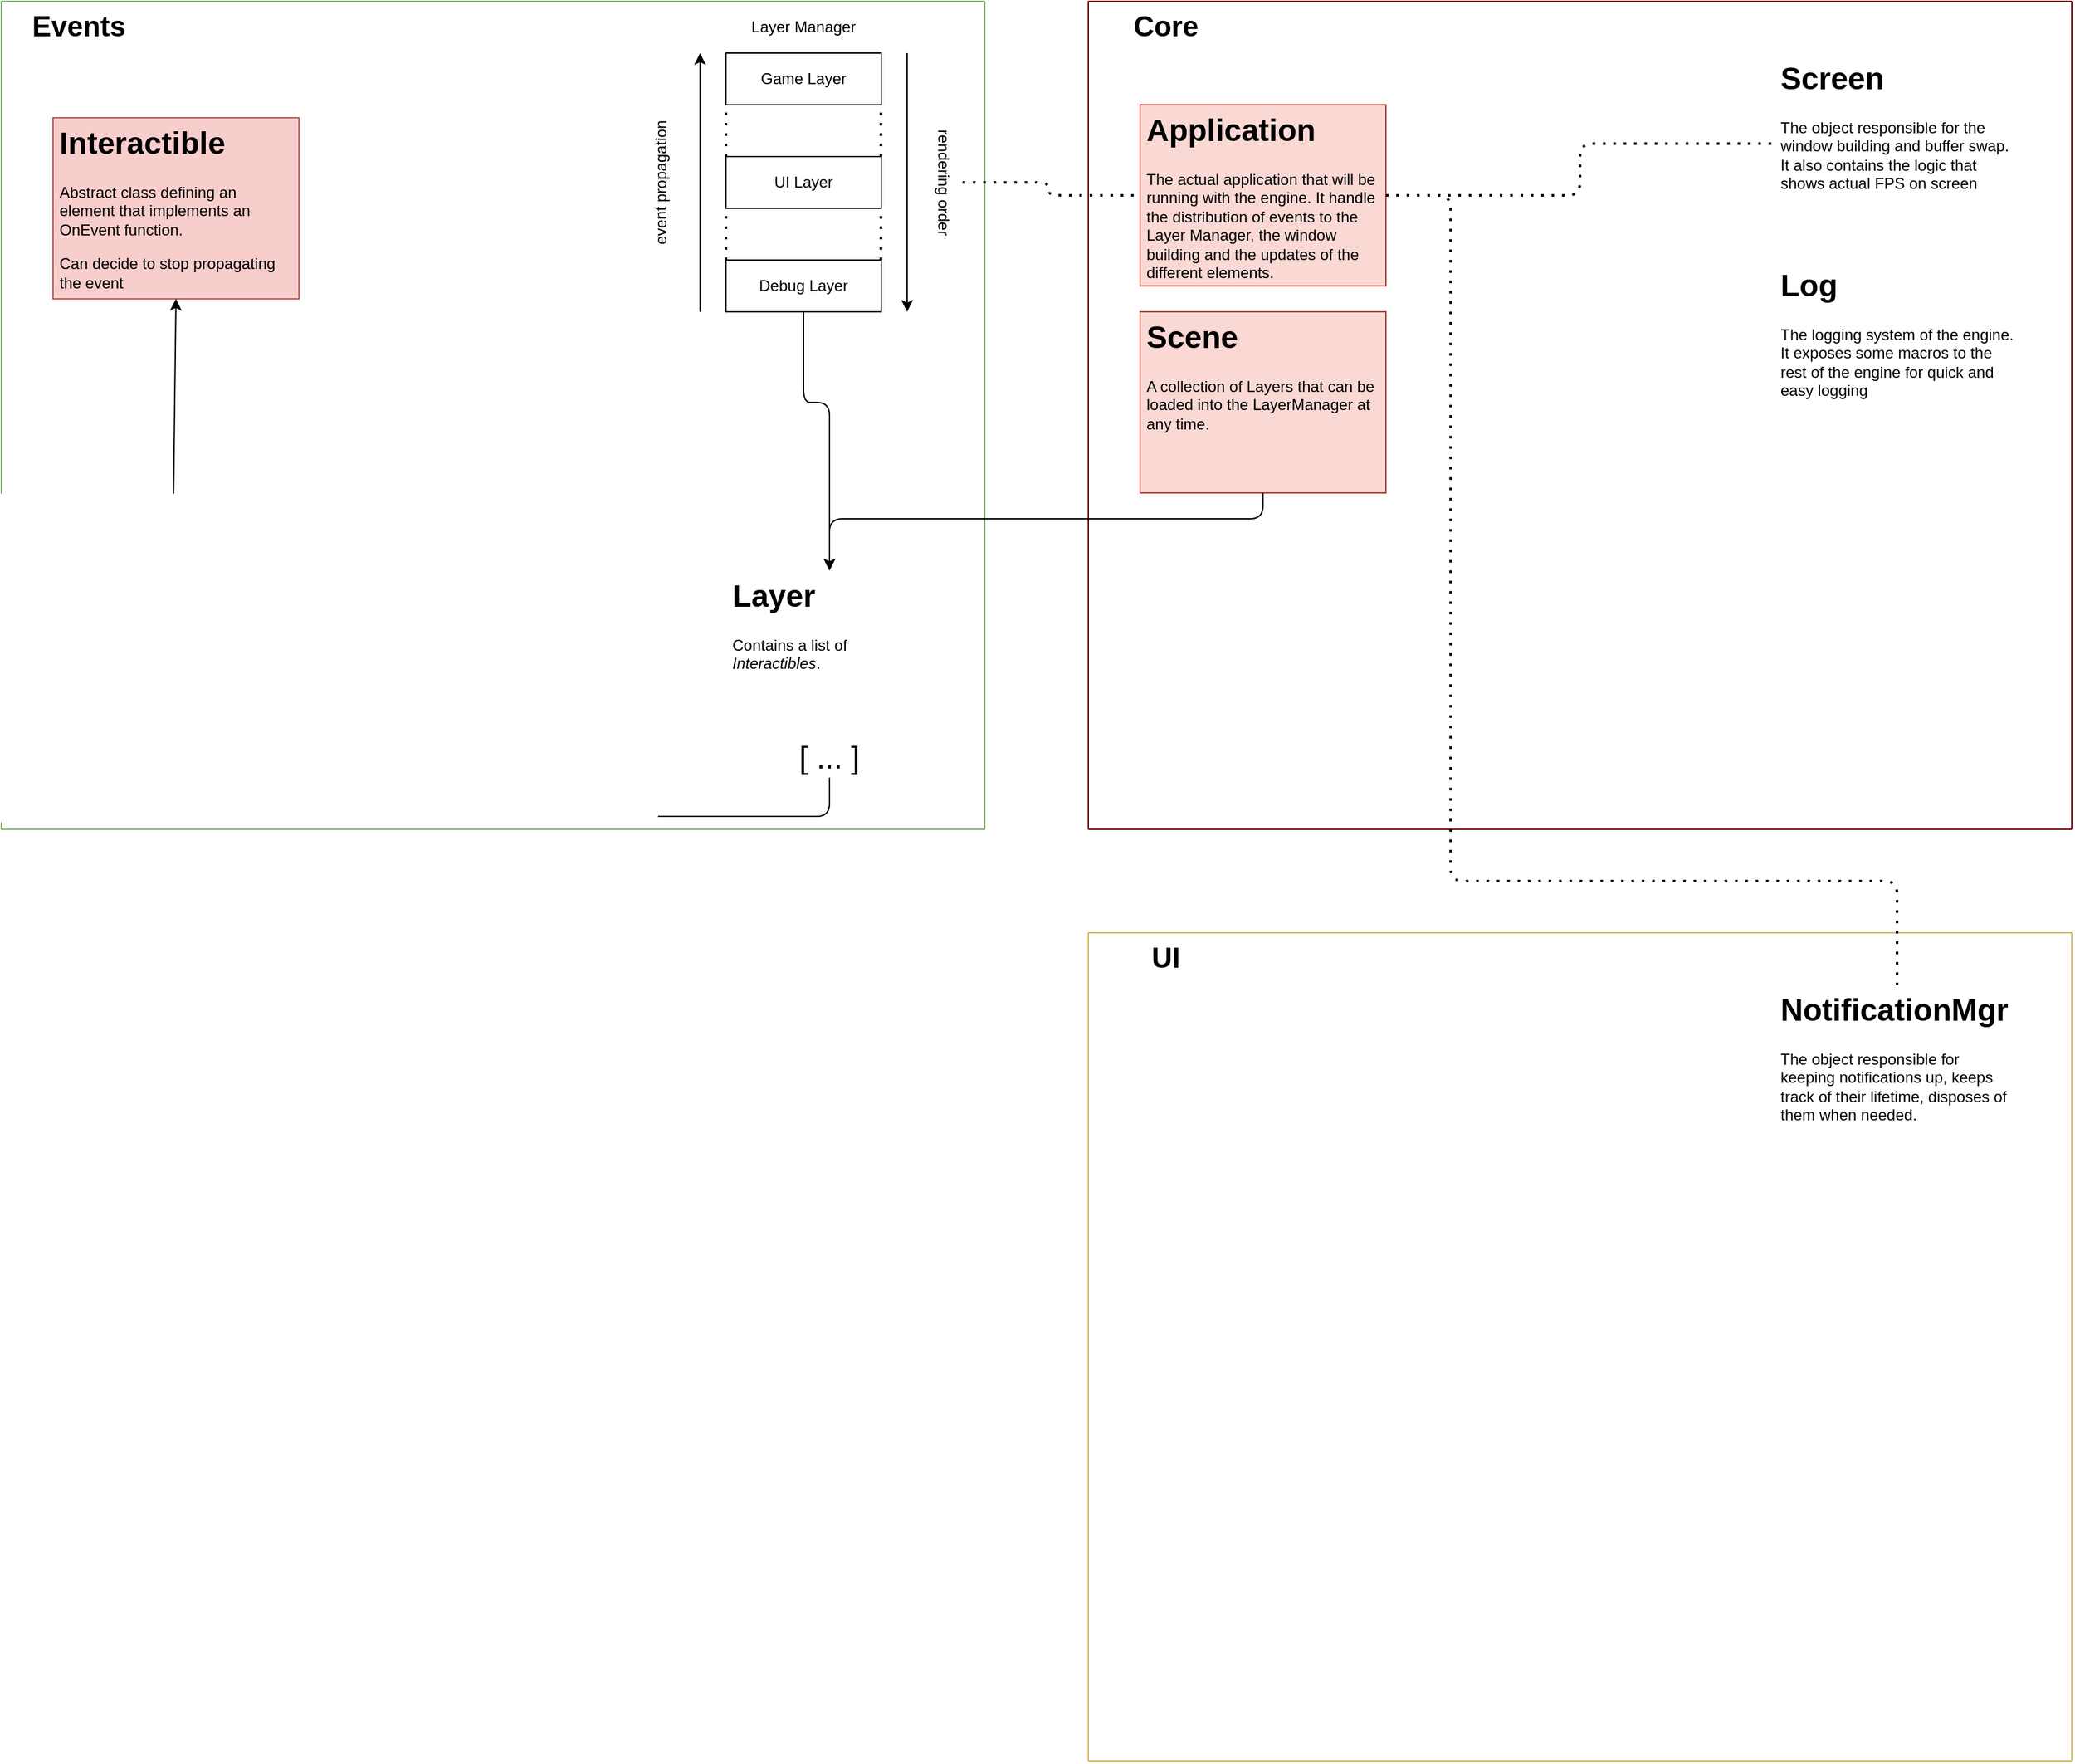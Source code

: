 <mxfile>
    <diagram id="oCXH3nJ-eZckfUGknbHF" name="Page-1">
        <mxGraphModel dx="3785" dy="1433" grid="1" gridSize="10" guides="1" tooltips="1" connect="1" arrows="1" fold="1" page="1" pageScale="1" pageWidth="827" pageHeight="1169" math="0" shadow="0">
            <root>
                <mxCell id="0"/>
                <mxCell id="1" parent="0"/>
                <mxCell id="4X3ufOIpFx9D85pOfZO6-1" value="&lt;div&gt;Layer Manager&lt;br&gt;&lt;/div&gt;" style="text;html=1;strokeColor=none;fillColor=none;align=center;verticalAlign=middle;whiteSpace=wrap;rounded=0;" parent="1" vertex="1">
                    <mxGeometry x="40" y="160" width="120" height="40" as="geometry"/>
                </mxCell>
                <mxCell id="4X3ufOIpFx9D85pOfZO6-2" value="Game Layer" style="rounded=0;whiteSpace=wrap;html=1;" parent="1" vertex="1">
                    <mxGeometry x="40" y="200" width="120" height="40" as="geometry"/>
                </mxCell>
                <mxCell id="4X3ufOIpFx9D85pOfZO6-3" value="UI Layer" style="rounded=0;whiteSpace=wrap;html=1;" parent="1" vertex="1">
                    <mxGeometry x="40" y="280" width="120" height="40" as="geometry"/>
                </mxCell>
                <mxCell id="4X3ufOIpFx9D85pOfZO6-4" value="Debug Layer" style="rounded=0;whiteSpace=wrap;html=1;" parent="1" vertex="1">
                    <mxGeometry x="40" y="360" width="120" height="40" as="geometry"/>
                </mxCell>
                <mxCell id="4X3ufOIpFx9D85pOfZO6-5" value="" style="endArrow=none;dashed=1;html=1;dashPattern=1 3;strokeWidth=2;rounded=0;entryX=0;entryY=1;entryDx=0;entryDy=0;exitX=0;exitY=0;exitDx=0;exitDy=0;" parent="1" source="4X3ufOIpFx9D85pOfZO6-4" target="4X3ufOIpFx9D85pOfZO6-3" edge="1">
                    <mxGeometry width="50" height="50" relative="1" as="geometry">
                        <mxPoint y="370" as="sourcePoint"/>
                        <mxPoint x="50" y="320" as="targetPoint"/>
                    </mxGeometry>
                </mxCell>
                <mxCell id="4X3ufOIpFx9D85pOfZO6-6" value="" style="endArrow=none;dashed=1;html=1;dashPattern=1 3;strokeWidth=2;rounded=0;entryX=0;entryY=1;entryDx=0;entryDy=0;exitX=0;exitY=0;exitDx=0;exitDy=0;" parent="1" edge="1">
                    <mxGeometry width="50" height="50" relative="1" as="geometry">
                        <mxPoint x="159.77" y="360" as="sourcePoint"/>
                        <mxPoint x="159.77" y="320" as="targetPoint"/>
                    </mxGeometry>
                </mxCell>
                <mxCell id="4X3ufOIpFx9D85pOfZO6-7" value="" style="endArrow=none;dashed=1;html=1;dashPattern=1 3;strokeWidth=2;rounded=0;entryX=0;entryY=1;entryDx=0;entryDy=0;exitX=0;exitY=0;exitDx=0;exitDy=0;" parent="1" edge="1">
                    <mxGeometry width="50" height="50" relative="1" as="geometry">
                        <mxPoint x="40.0" y="280" as="sourcePoint"/>
                        <mxPoint x="40" y="240" as="targetPoint"/>
                    </mxGeometry>
                </mxCell>
                <mxCell id="4X3ufOIpFx9D85pOfZO6-8" value="" style="endArrow=none;dashed=1;html=1;dashPattern=1 3;strokeWidth=2;rounded=0;entryX=0;entryY=1;entryDx=0;entryDy=0;exitX=0;exitY=0;exitDx=0;exitDy=0;" parent="1" edge="1">
                    <mxGeometry width="50" height="50" relative="1" as="geometry">
                        <mxPoint x="159.77" y="280" as="sourcePoint"/>
                        <mxPoint x="159.77" y="240" as="targetPoint"/>
                    </mxGeometry>
                </mxCell>
                <mxCell id="4X3ufOIpFx9D85pOfZO6-9" value="" style="endArrow=classic;html=1;rounded=0;" parent="1" edge="1">
                    <mxGeometry width="50" height="50" relative="1" as="geometry">
                        <mxPoint x="20" y="400" as="sourcePoint"/>
                        <mxPoint x="20" y="200" as="targetPoint"/>
                    </mxGeometry>
                </mxCell>
                <mxCell id="4X3ufOIpFx9D85pOfZO6-10" value="" style="endArrow=none;html=1;rounded=0;startArrow=classic;startFill=1;endFill=0;" parent="1" edge="1">
                    <mxGeometry width="50" height="50" relative="1" as="geometry">
                        <mxPoint x="180" y="400" as="sourcePoint"/>
                        <mxPoint x="180" y="200" as="targetPoint"/>
                    </mxGeometry>
                </mxCell>
                <mxCell id="4X3ufOIpFx9D85pOfZO6-12" value="rendering order" style="text;html=1;strokeColor=none;fillColor=none;align=center;verticalAlign=middle;whiteSpace=wrap;rounded=0;rotation=90;" parent="1" vertex="1">
                    <mxGeometry x="107.81" y="285.01" width="200" height="30" as="geometry"/>
                </mxCell>
                <mxCell id="4X3ufOIpFx9D85pOfZO6-13" value="&lt;div&gt;event propagation&lt;/div&gt;" style="text;html=1;strokeColor=none;fillColor=none;align=center;verticalAlign=middle;whiteSpace=wrap;rounded=0;rotation=-90;" parent="1" vertex="1">
                    <mxGeometry x="-110" y="285.01" width="200" height="30" as="geometry"/>
                </mxCell>
                <mxCell id="4X3ufOIpFx9D85pOfZO6-16" value="" style="endArrow=none;html=1;endFill=0;startArrow=classic;startFill=1;exitX=0.5;exitY=0;exitDx=0;exitDy=0;rounded=1;" parent="1" source="4X3ufOIpFx9D85pOfZO6-20" edge="1">
                    <mxGeometry width="50" height="50" relative="1" as="geometry">
                        <mxPoint x="-80" y="580" as="sourcePoint"/>
                        <mxPoint x="100" y="400" as="targetPoint"/>
                        <Array as="points">
                            <mxPoint x="120" y="470"/>
                            <mxPoint x="100" y="470"/>
                        </Array>
                    </mxGeometry>
                </mxCell>
                <mxCell id="4X3ufOIpFx9D85pOfZO6-20" value="&lt;h1&gt;Layer&lt;/h1&gt;&lt;p&gt;Contains a list of &lt;i&gt;Interactibles&lt;/i&gt;.&lt;br&gt;&lt;/p&gt;" style="text;html=1;strokeColor=none;fillColor=none;spacing=5;spacingTop=-20;whiteSpace=wrap;overflow=hidden;rounded=0;" parent="1" vertex="1">
                    <mxGeometry x="40" y="600" width="160" height="130" as="geometry"/>
                </mxCell>
                <mxCell id="4X3ufOIpFx9D85pOfZO6-23" value="" style="endArrow=none;html=1;rounded=0;fillColor=#d5e8d4;strokeColor=#82b366;" parent="1" edge="1">
                    <mxGeometry width="50" height="50" relative="1" as="geometry">
                        <mxPoint x="-520" y="160" as="sourcePoint"/>
                        <mxPoint x="240" y="160" as="targetPoint"/>
                    </mxGeometry>
                </mxCell>
                <mxCell id="4X3ufOIpFx9D85pOfZO6-24" value="" style="endArrow=none;html=1;rounded=0;fillColor=#d5e8d4;strokeColor=#82b366;" parent="1" edge="1">
                    <mxGeometry width="50" height="50" relative="1" as="geometry">
                        <mxPoint x="-520" y="800" as="sourcePoint"/>
                        <mxPoint x="240" y="800" as="targetPoint"/>
                    </mxGeometry>
                </mxCell>
                <mxCell id="4X3ufOIpFx9D85pOfZO6-25" value="" style="endArrow=none;html=1;rounded=0;fillColor=#d5e8d4;strokeColor=#82b366;" parent="1" edge="1">
                    <mxGeometry width="50" height="50" relative="1" as="geometry">
                        <mxPoint x="-520" y="800" as="sourcePoint"/>
                        <mxPoint x="-520" y="160" as="targetPoint"/>
                    </mxGeometry>
                </mxCell>
                <mxCell id="4X3ufOIpFx9D85pOfZO6-26" value="" style="endArrow=none;html=1;rounded=0;fillColor=#d5e8d4;strokeColor=#82b366;" parent="1" edge="1">
                    <mxGeometry width="50" height="50" relative="1" as="geometry">
                        <mxPoint x="240" y="800" as="sourcePoint"/>
                        <mxPoint x="240" y="160" as="targetPoint"/>
                    </mxGeometry>
                </mxCell>
                <mxCell id="4X3ufOIpFx9D85pOfZO6-27" value="Events" style="text;html=1;strokeColor=none;fillColor=none;align=center;verticalAlign=middle;whiteSpace=wrap;rounded=0;fontSize=22;fontStyle=1" parent="1" vertex="1">
                    <mxGeometry x="-520" y="160" width="120" height="40" as="geometry"/>
                </mxCell>
                <mxCell id="2" value="" style="endArrow=none;html=1;rounded=0;fillColor=#a20025;strokeColor=#6F0000;" parent="1" edge="1">
                    <mxGeometry width="50" height="50" relative="1" as="geometry">
                        <mxPoint x="320" y="800" as="sourcePoint"/>
                        <mxPoint x="1080" y="800" as="targetPoint"/>
                    </mxGeometry>
                </mxCell>
                <mxCell id="3" value="" style="endArrow=none;html=1;rounded=0;fillColor=#a20025;strokeColor=#6F0000;" parent="1" edge="1">
                    <mxGeometry width="50" height="50" relative="1" as="geometry">
                        <mxPoint x="320" y="160" as="sourcePoint"/>
                        <mxPoint x="1080.0" y="160" as="targetPoint"/>
                    </mxGeometry>
                </mxCell>
                <mxCell id="4" value="" style="endArrow=none;html=1;rounded=0;fillColor=#a20025;strokeColor=#6F0000;" parent="1" edge="1">
                    <mxGeometry width="50" height="50" relative="1" as="geometry">
                        <mxPoint x="320" y="160" as="sourcePoint"/>
                        <mxPoint x="320" y="800" as="targetPoint"/>
                    </mxGeometry>
                </mxCell>
                <mxCell id="5" value="" style="endArrow=none;html=1;rounded=0;fillColor=#a20025;strokeColor=#6F0000;" parent="1" edge="1">
                    <mxGeometry width="50" height="50" relative="1" as="geometry">
                        <mxPoint x="1080" y="160" as="sourcePoint"/>
                        <mxPoint x="1080" y="800" as="targetPoint"/>
                    </mxGeometry>
                </mxCell>
                <mxCell id="7" value="Core" style="text;html=1;strokeColor=none;fillColor=none;align=center;verticalAlign=middle;whiteSpace=wrap;rounded=0;fontSize=22;fontStyle=1" parent="1" vertex="1">
                    <mxGeometry x="320" y="160" width="120" height="40" as="geometry"/>
                </mxCell>
                <mxCell id="9" value="&lt;h1 style=&quot;&quot;&gt;&lt;font style=&quot;font-size: 24px;&quot;&gt;Interactible&lt;/font&gt;&lt;/h1&gt;&lt;p style=&quot;font-size: 12px;&quot;&gt;Abstract class defining an element that implements an OnEvent function.&lt;/p&gt;&lt;p style=&quot;font-size: 12px;&quot;&gt;Can decide to stop propagating the event&lt;/p&gt;" style="text;html=1;strokeColor=#b85450;fillColor=#f8cecc;spacing=5;spacingTop=-20;whiteSpace=wrap;overflow=hidden;rounded=0;fontSize=12;" parent="1" vertex="1">
                    <mxGeometry x="-480" y="250" width="190" height="140" as="geometry"/>
                </mxCell>
                <mxCell id="12" style="edgeStyle=none;html=1;exitX=0.5;exitY=1;exitDx=0;exitDy=0;fontSize=24;" parent="1" source="11" edge="1">
                    <mxGeometry relative="1" as="geometry">
                        <mxPoint x="-385" y="390" as="targetPoint"/>
                        <Array as="points">
                            <mxPoint x="120" y="790"/>
                            <mxPoint x="-390" y="790"/>
                        </Array>
                    </mxGeometry>
                </mxCell>
                <mxCell id="11" value="[ ... ]" style="text;html=1;strokeColor=none;fillColor=none;align=center;verticalAlign=middle;whiteSpace=wrap;rounded=0;fontSize=24;" parent="1" vertex="1">
                    <mxGeometry x="40" y="730" width="160" height="30" as="geometry"/>
                </mxCell>
                <mxCell id="75" value="" style="endArrow=none;html=1;rounded=0;fillColor=#fff2cc;strokeColor=#d6b656;" parent="1" edge="1">
                    <mxGeometry width="50" height="50" relative="1" as="geometry">
                        <mxPoint x="320" y="880" as="sourcePoint"/>
                        <mxPoint x="1080" y="880" as="targetPoint"/>
                    </mxGeometry>
                </mxCell>
                <mxCell id="76" value="" style="endArrow=none;html=1;rounded=0;fillColor=#fff2cc;strokeColor=#d6b656;" parent="1" edge="1">
                    <mxGeometry width="50" height="50" relative="1" as="geometry">
                        <mxPoint x="320" y="1520" as="sourcePoint"/>
                        <mxPoint x="1080" y="1520" as="targetPoint"/>
                    </mxGeometry>
                </mxCell>
                <mxCell id="77" value="" style="endArrow=none;html=1;rounded=0;fillColor=#fff2cc;strokeColor=#d6b656;" parent="1" edge="1">
                    <mxGeometry width="50" height="50" relative="1" as="geometry">
                        <mxPoint x="320" y="1520" as="sourcePoint"/>
                        <mxPoint x="320" y="880" as="targetPoint"/>
                    </mxGeometry>
                </mxCell>
                <mxCell id="78" value="" style="endArrow=none;html=1;rounded=0;fillColor=#fff2cc;strokeColor=#d6b656;" parent="1" edge="1">
                    <mxGeometry width="50" height="50" relative="1" as="geometry">
                        <mxPoint x="1080" y="1520" as="sourcePoint"/>
                        <mxPoint x="1080" y="880" as="targetPoint"/>
                    </mxGeometry>
                </mxCell>
                <mxCell id="79" value="UI" style="text;html=1;strokeColor=none;fillColor=none;align=center;verticalAlign=middle;whiteSpace=wrap;rounded=0;fontSize=22;fontStyle=1" parent="1" vertex="1">
                    <mxGeometry x="320" y="880" width="120" height="40" as="geometry"/>
                </mxCell>
                <mxCell id="85" value="&lt;h1 style=&quot;&quot;&gt;&lt;font style=&quot;font-size: 24px;&quot;&gt;Application&lt;/font&gt;&lt;/h1&gt;&lt;p style=&quot;font-size: 12px;&quot;&gt;The actual application that will be running with the engine. It handle the distribution of events to the Layer Manager, the window building and the updates of the different elements.&lt;/p&gt;" style="text;html=1;strokeColor=#ae4132;fillColor=#fad9d5;spacing=5;spacingTop=-20;whiteSpace=wrap;overflow=hidden;rounded=0;fontSize=12;" parent="1" vertex="1">
                    <mxGeometry x="360" y="240" width="190" height="140" as="geometry"/>
                </mxCell>
                <mxCell id="86" value="&lt;h1 style=&quot;&quot;&gt;&lt;font style=&quot;font-size: 24px;&quot;&gt;Screen&lt;/font&gt;&lt;/h1&gt;&lt;p style=&quot;font-size: 12px;&quot;&gt;The object responsible for the window building and buffer swap. It also contains the logic that shows actual FPS on screen&lt;/p&gt;" style="text;html=1;strokeColor=none;fillColor=none;spacing=5;spacingTop=-20;whiteSpace=wrap;overflow=hidden;rounded=0;fontSize=12;" parent="1" vertex="1">
                    <mxGeometry x="850" y="200" width="190" height="140" as="geometry"/>
                </mxCell>
                <mxCell id="87" value="&lt;h1 style=&quot;&quot;&gt;&lt;font style=&quot;font-size: 24px;&quot;&gt;Log&lt;/font&gt;&lt;/h1&gt;&lt;p style=&quot;font-size: 12px;&quot;&gt;The logging system of the engine. It exposes some macros to the rest of the engine for quick and easy logging&lt;/p&gt;" style="text;html=1;strokeColor=none;fillColor=none;spacing=5;spacingTop=-20;whiteSpace=wrap;overflow=hidden;rounded=0;fontSize=12;" parent="1" vertex="1">
                    <mxGeometry x="850" y="360" width="190" height="140" as="geometry"/>
                </mxCell>
                <mxCell id="88" value="&lt;h1 style=&quot;&quot;&gt;Scene&lt;/h1&gt;&lt;p style=&quot;font-size: 12px;&quot;&gt;A collection of Layers that can be loaded into the LayerManager at any time.&lt;/p&gt;" style="text;html=1;strokeColor=#ae4132;fillColor=#fad9d5;spacing=5;spacingTop=-20;whiteSpace=wrap;overflow=hidden;rounded=0;fontSize=12;" parent="1" vertex="1">
                    <mxGeometry x="360" y="400" width="190" height="140" as="geometry"/>
                </mxCell>
                <mxCell id="93" value="" style="endArrow=classic;html=1;entryX=0.5;entryY=0;entryDx=0;entryDy=0;exitX=0.5;exitY=1;exitDx=0;exitDy=0;" parent="1" source="88" target="4X3ufOIpFx9D85pOfZO6-20" edge="1">
                    <mxGeometry width="50" height="50" relative="1" as="geometry">
                        <mxPoint x="-330" as="sourcePoint"/>
                        <mxPoint x="-280" y="-50" as="targetPoint"/>
                        <Array as="points">
                            <mxPoint x="455" y="560"/>
                            <mxPoint x="120" y="560"/>
                        </Array>
                    </mxGeometry>
                </mxCell>
                <mxCell id="94" value="&lt;h1 style=&quot;&quot;&gt;&lt;font style=&quot;font-size: 24px;&quot;&gt;NotificationMgr&lt;/font&gt;&lt;/h1&gt;&lt;p style=&quot;font-size: 12px;&quot;&gt;The object responsible for keeping notifications up, keeps track of their lifetime, disposes of them when needed.&lt;/p&gt;" style="text;html=1;strokeColor=none;fillColor=none;spacing=5;spacingTop=-20;whiteSpace=wrap;overflow=hidden;rounded=0;fontSize=12;" parent="1" vertex="1">
                    <mxGeometry x="850" y="920" width="190" height="140" as="geometry"/>
                </mxCell>
                <mxCell id="95" value="" style="endArrow=none;dashed=1;html=1;dashPattern=1 3;strokeWidth=2;entryX=0;entryY=0.5;entryDx=0;entryDy=0;exitX=1;exitY=0.5;exitDx=0;exitDy=0;" edge="1" parent="1" source="85" target="86">
                    <mxGeometry width="50" height="50" relative="1" as="geometry">
                        <mxPoint x="720" y="290" as="sourcePoint"/>
                        <mxPoint x="770" y="240" as="targetPoint"/>
                        <Array as="points">
                            <mxPoint x="700" y="310"/>
                            <mxPoint x="700" y="270"/>
                        </Array>
                    </mxGeometry>
                </mxCell>
                <mxCell id="96" value="" style="endArrow=none;dashed=1;html=1;dashPattern=1 3;strokeWidth=2;entryX=0.5;entryY=0;entryDx=0;entryDy=0;exitX=1;exitY=0.5;exitDx=0;exitDy=0;" edge="1" parent="1" source="85" target="94">
                    <mxGeometry width="50" height="50" relative="1" as="geometry">
                        <mxPoint x="600" y="340" as="sourcePoint"/>
                        <mxPoint x="860" y="670" as="targetPoint"/>
                        <Array as="points">
                            <mxPoint x="600" y="310"/>
                            <mxPoint x="600" y="840"/>
                            <mxPoint x="945" y="840"/>
                        </Array>
                    </mxGeometry>
                </mxCell>
                <mxCell id="97" value="" style="endArrow=none;dashed=1;html=1;dashPattern=1 3;strokeWidth=2;entryX=0;entryY=0.5;entryDx=0;entryDy=0;exitX=0.5;exitY=0;exitDx=0;exitDy=0;" edge="1" parent="1" source="4X3ufOIpFx9D85pOfZO6-12" target="85">
                    <mxGeometry width="50" height="50" relative="1" as="geometry">
                        <mxPoint x="250" y="370" as="sourcePoint"/>
                        <mxPoint x="300" y="320" as="targetPoint"/>
                        <Array as="points">
                            <mxPoint x="290" y="300"/>
                            <mxPoint x="290" y="310"/>
                        </Array>
                    </mxGeometry>
                </mxCell>
            </root>
        </mxGraphModel>
    </diagram>
</mxfile>